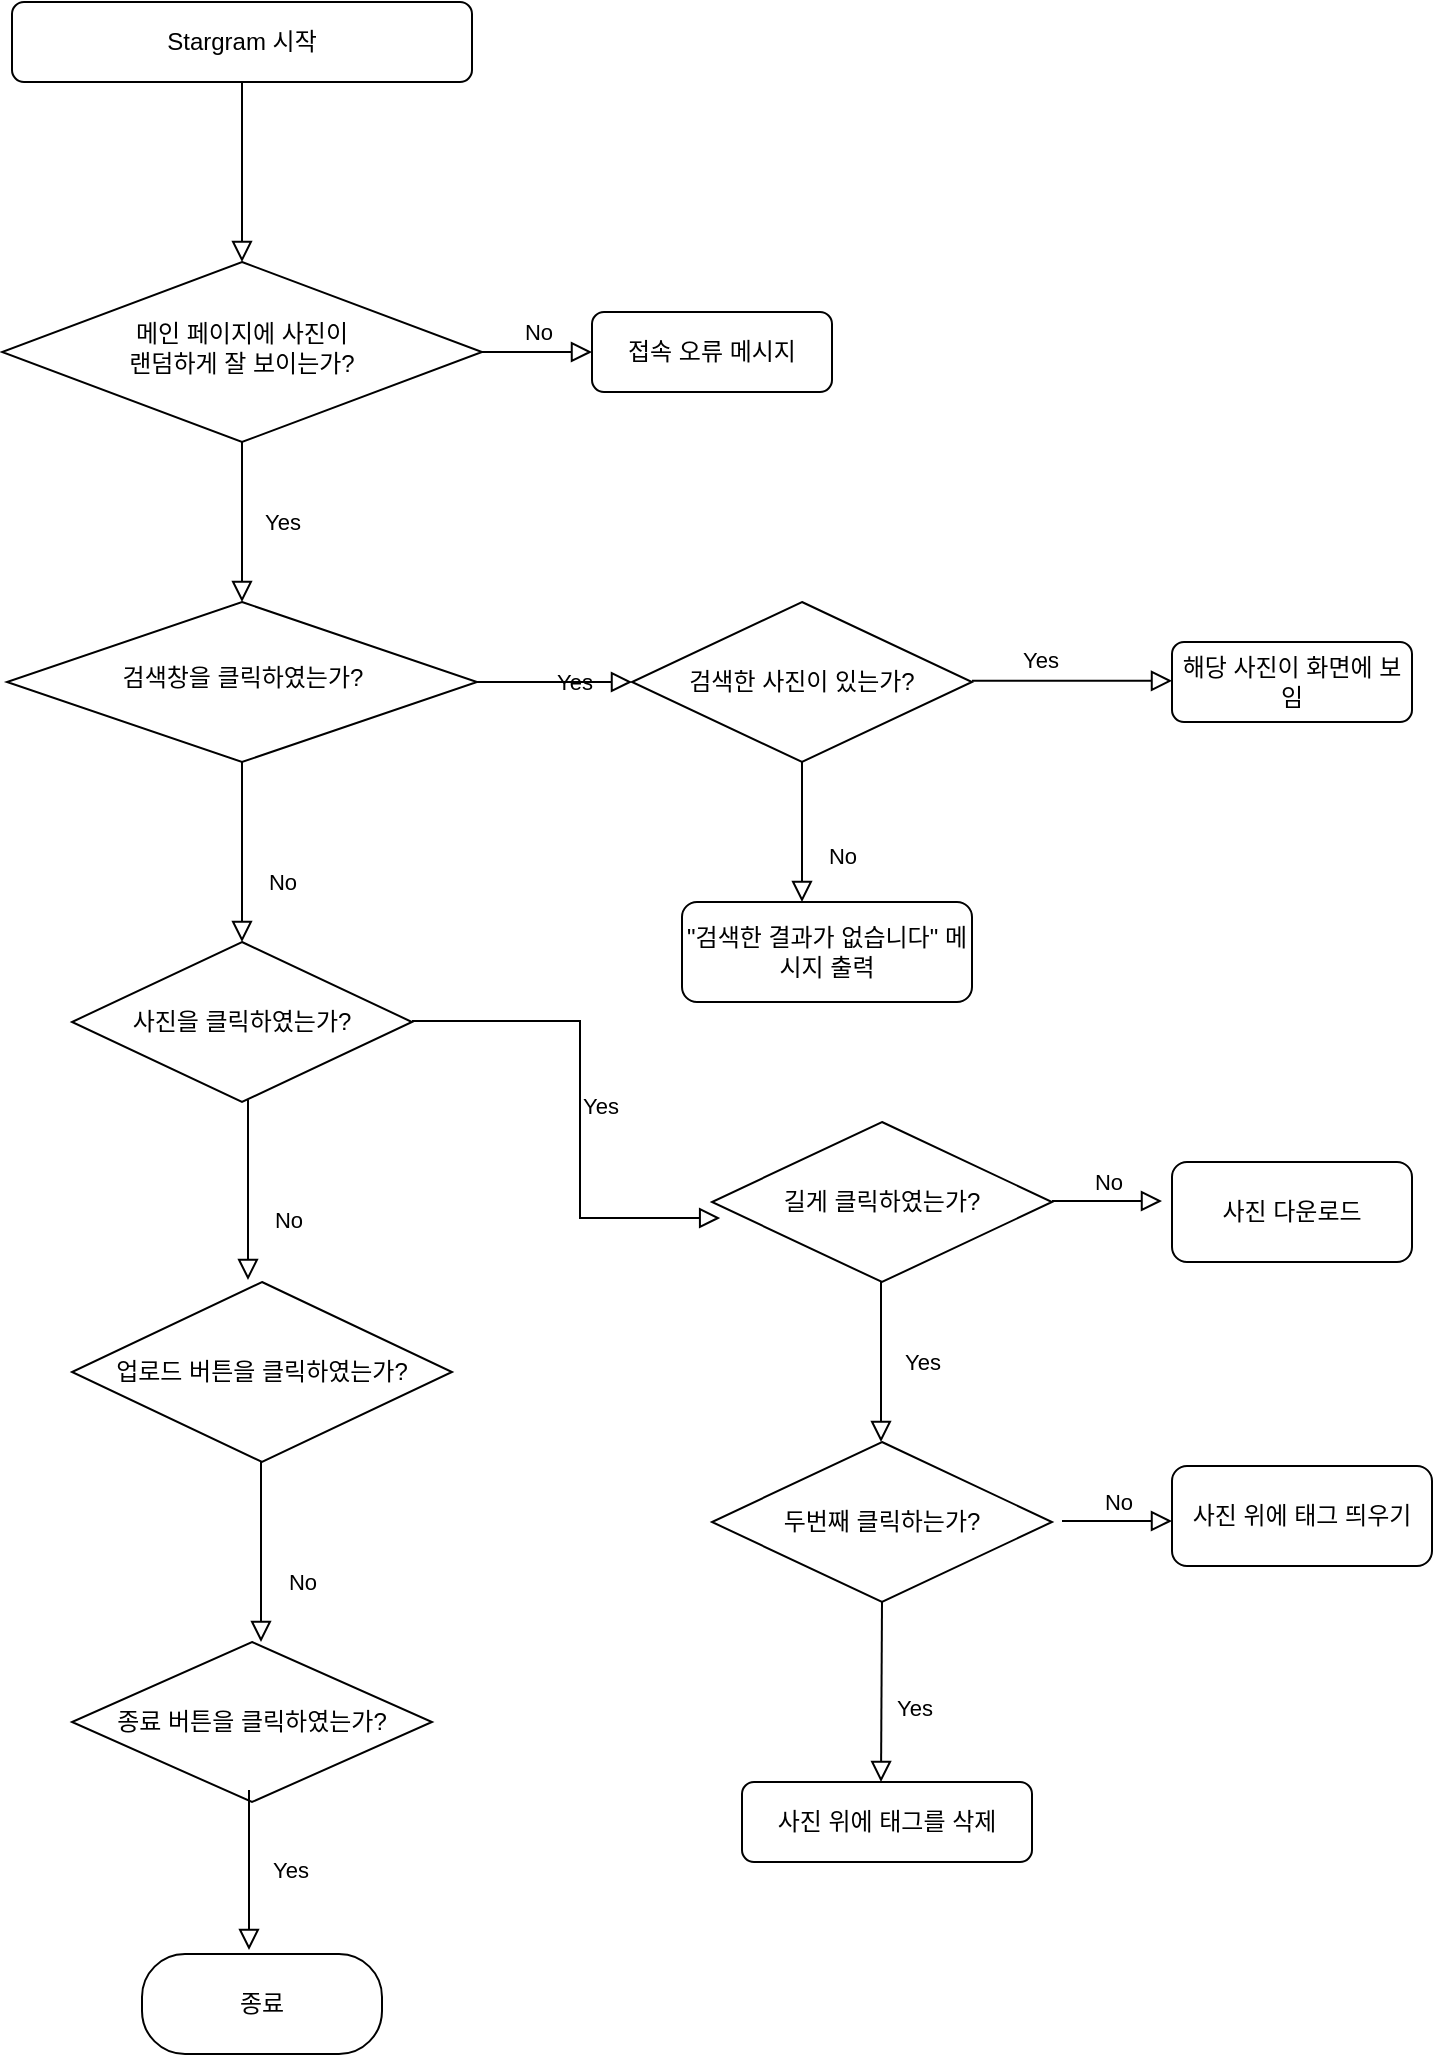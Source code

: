 <mxfile version="14.9.2" type="github">
  <diagram id="C5RBs43oDa-KdzZeNtuy" name="Page-1">
    <mxGraphModel dx="782" dy="468" grid="1" gridSize="10" guides="1" tooltips="1" connect="1" arrows="1" fold="1" page="1" pageScale="1" pageWidth="827" pageHeight="1169" math="0" shadow="0">
      <root>
        <mxCell id="WIyWlLk6GJQsqaUBKTNV-0" />
        <mxCell id="WIyWlLk6GJQsqaUBKTNV-1" parent="WIyWlLk6GJQsqaUBKTNV-0" />
        <mxCell id="WIyWlLk6GJQsqaUBKTNV-2" value="" style="rounded=0;html=1;jettySize=auto;orthogonalLoop=1;fontSize=11;endArrow=block;endFill=0;endSize=8;strokeWidth=1;shadow=0;labelBackgroundColor=none;edgeStyle=orthogonalEdgeStyle;" parent="WIyWlLk6GJQsqaUBKTNV-1" source="WIyWlLk6GJQsqaUBKTNV-3" target="WIyWlLk6GJQsqaUBKTNV-6" edge="1">
          <mxGeometry relative="1" as="geometry" />
        </mxCell>
        <mxCell id="WIyWlLk6GJQsqaUBKTNV-3" value="Stargram 시작" style="rounded=1;whiteSpace=wrap;html=1;fontSize=12;glass=0;strokeWidth=1;shadow=0;" parent="WIyWlLk6GJQsqaUBKTNV-1" vertex="1">
          <mxGeometry x="80" y="40" width="230" height="40" as="geometry" />
        </mxCell>
        <mxCell id="WIyWlLk6GJQsqaUBKTNV-4" value="Yes" style="rounded=0;html=1;jettySize=auto;orthogonalLoop=1;fontSize=11;endArrow=block;endFill=0;endSize=8;strokeWidth=1;shadow=0;labelBackgroundColor=none;edgeStyle=orthogonalEdgeStyle;" parent="WIyWlLk6GJQsqaUBKTNV-1" source="WIyWlLk6GJQsqaUBKTNV-6" target="WIyWlLk6GJQsqaUBKTNV-10" edge="1">
          <mxGeometry y="20" relative="1" as="geometry">
            <mxPoint as="offset" />
          </mxGeometry>
        </mxCell>
        <mxCell id="WIyWlLk6GJQsqaUBKTNV-5" value="No" style="edgeStyle=orthogonalEdgeStyle;rounded=0;html=1;jettySize=auto;orthogonalLoop=1;fontSize=11;endArrow=block;endFill=0;endSize=8;strokeWidth=1;shadow=0;labelBackgroundColor=none;" parent="WIyWlLk6GJQsqaUBKTNV-1" source="WIyWlLk6GJQsqaUBKTNV-6" target="WIyWlLk6GJQsqaUBKTNV-7" edge="1">
          <mxGeometry y="10" relative="1" as="geometry">
            <mxPoint as="offset" />
          </mxGeometry>
        </mxCell>
        <mxCell id="WIyWlLk6GJQsqaUBKTNV-6" value="메인 페이지에 사진이 &lt;br&gt;랜덤하게 잘 보이는가?" style="rhombus;whiteSpace=wrap;html=1;shadow=0;fontFamily=Helvetica;fontSize=12;align=center;strokeWidth=1;spacing=6;spacingTop=-4;" parent="WIyWlLk6GJQsqaUBKTNV-1" vertex="1">
          <mxGeometry x="75" y="170" width="240" height="90" as="geometry" />
        </mxCell>
        <mxCell id="WIyWlLk6GJQsqaUBKTNV-7" value="접속 오류 메시지" style="rounded=1;whiteSpace=wrap;html=1;fontSize=12;glass=0;strokeWidth=1;shadow=0;" parent="WIyWlLk6GJQsqaUBKTNV-1" vertex="1">
          <mxGeometry x="370" y="195" width="120" height="40" as="geometry" />
        </mxCell>
        <mxCell id="WIyWlLk6GJQsqaUBKTNV-8" value="No" style="rounded=0;html=1;jettySize=auto;orthogonalLoop=1;fontSize=11;endArrow=block;endFill=0;endSize=8;strokeWidth=1;shadow=0;labelBackgroundColor=none;edgeStyle=orthogonalEdgeStyle;" parent="WIyWlLk6GJQsqaUBKTNV-1" source="WIyWlLk6GJQsqaUBKTNV-10" edge="1">
          <mxGeometry x="0.333" y="20" relative="1" as="geometry">
            <mxPoint as="offset" />
            <mxPoint x="195" y="510" as="targetPoint" />
          </mxGeometry>
        </mxCell>
        <mxCell id="WIyWlLk6GJQsqaUBKTNV-9" value="Yes" style="edgeStyle=orthogonalEdgeStyle;rounded=0;html=1;jettySize=auto;orthogonalLoop=1;fontSize=11;endArrow=block;endFill=0;endSize=8;strokeWidth=1;shadow=0;labelBackgroundColor=none;" parent="WIyWlLk6GJQsqaUBKTNV-1" source="WIyWlLk6GJQsqaUBKTNV-10" edge="1">
          <mxGeometry y="10" relative="1" as="geometry">
            <mxPoint as="offset" />
            <mxPoint x="390" y="380" as="targetPoint" />
          </mxGeometry>
        </mxCell>
        <mxCell id="WIyWlLk6GJQsqaUBKTNV-10" value="검색창을 클릭하였는가?" style="rhombus;whiteSpace=wrap;html=1;shadow=0;fontFamily=Helvetica;fontSize=12;align=center;strokeWidth=1;spacing=6;spacingTop=-4;" parent="WIyWlLk6GJQsqaUBKTNV-1" vertex="1">
          <mxGeometry x="77.5" y="340" width="235" height="80" as="geometry" />
        </mxCell>
        <mxCell id="WKpN-5hXNMar261MFXX0-0" value="검색한 사진이 있는가?" style="rhombus;whiteSpace=wrap;html=1;" parent="WIyWlLk6GJQsqaUBKTNV-1" vertex="1">
          <mxGeometry x="390" y="340" width="170" height="80" as="geometry" />
        </mxCell>
        <mxCell id="WKpN-5hXNMar261MFXX0-1" value="Yes" style="edgeStyle=orthogonalEdgeStyle;rounded=0;html=1;jettySize=auto;orthogonalLoop=1;fontSize=11;endArrow=block;endFill=0;endSize=8;strokeWidth=1;shadow=0;labelBackgroundColor=none;" parent="WIyWlLk6GJQsqaUBKTNV-1" edge="1">
          <mxGeometry x="-0.322" y="10" relative="1" as="geometry">
            <mxPoint as="offset" />
            <mxPoint x="560" y="379.41" as="sourcePoint" />
            <mxPoint x="660" y="379.41" as="targetPoint" />
            <Array as="points">
              <mxPoint x="640" y="379.41" />
            </Array>
          </mxGeometry>
        </mxCell>
        <mxCell id="WKpN-5hXNMar261MFXX0-6" value="No" style="rounded=0;html=1;jettySize=auto;orthogonalLoop=1;fontSize=11;endArrow=block;endFill=0;endSize=8;strokeWidth=1;shadow=0;labelBackgroundColor=none;edgeStyle=orthogonalEdgeStyle;entryX=0.5;entryY=0;entryDx=0;entryDy=0;exitX=0.5;exitY=1;exitDx=0;exitDy=0;" parent="WIyWlLk6GJQsqaUBKTNV-1" source="WKpN-5hXNMar261MFXX0-0" edge="1">
          <mxGeometry x="0.333" y="20" relative="1" as="geometry">
            <mxPoint as="offset" />
            <mxPoint x="215" y="440" as="sourcePoint" />
            <mxPoint x="475" y="490" as="targetPoint" />
          </mxGeometry>
        </mxCell>
        <mxCell id="WKpN-5hXNMar261MFXX0-7" value="해당 사진이 화면에 보임" style="rounded=1;whiteSpace=wrap;html=1;fontSize=12;glass=0;strokeWidth=1;shadow=0;" parent="WIyWlLk6GJQsqaUBKTNV-1" vertex="1">
          <mxGeometry x="660" y="360" width="120" height="40" as="geometry" />
        </mxCell>
        <mxCell id="WKpN-5hXNMar261MFXX0-9" value="&quot;검색한 결과가 없습니다&quot; 메시지 출력" style="rounded=1;whiteSpace=wrap;html=1;fontSize=12;glass=0;strokeWidth=1;shadow=0;" parent="WIyWlLk6GJQsqaUBKTNV-1" vertex="1">
          <mxGeometry x="415" y="490" width="145" height="50" as="geometry" />
        </mxCell>
        <mxCell id="SNdogMNafwZ7u30gBImC-1" value="사진을 클릭하였는가?" style="rhombus;whiteSpace=wrap;html=1;" vertex="1" parent="WIyWlLk6GJQsqaUBKTNV-1">
          <mxGeometry x="110" y="510" width="170" height="80" as="geometry" />
        </mxCell>
        <mxCell id="SNdogMNafwZ7u30gBImC-4" value="No" style="rounded=0;html=1;jettySize=auto;orthogonalLoop=1;fontSize=11;endArrow=block;endFill=0;endSize=8;strokeWidth=1;shadow=0;labelBackgroundColor=none;edgeStyle=orthogonalEdgeStyle;" edge="1" parent="WIyWlLk6GJQsqaUBKTNV-1">
          <mxGeometry x="0.333" y="20" relative="1" as="geometry">
            <mxPoint as="offset" />
            <mxPoint x="198" y="589" as="sourcePoint" />
            <mxPoint x="198" y="679" as="targetPoint" />
          </mxGeometry>
        </mxCell>
        <mxCell id="SNdogMNafwZ7u30gBImC-5" value="업로드 버튼을 클릭하였는가?" style="rhombus;whiteSpace=wrap;html=1;" vertex="1" parent="WIyWlLk6GJQsqaUBKTNV-1">
          <mxGeometry x="110" y="680" width="190" height="90" as="geometry" />
        </mxCell>
        <mxCell id="SNdogMNafwZ7u30gBImC-6" value="No" style="rounded=0;html=1;jettySize=auto;orthogonalLoop=1;fontSize=11;endArrow=block;endFill=0;endSize=8;strokeWidth=1;shadow=0;labelBackgroundColor=none;edgeStyle=orthogonalEdgeStyle;" edge="1" parent="WIyWlLk6GJQsqaUBKTNV-1">
          <mxGeometry x="0.333" y="20" relative="1" as="geometry">
            <mxPoint as="offset" />
            <mxPoint x="204.5" y="770" as="sourcePoint" />
            <mxPoint x="204.5" y="860" as="targetPoint" />
          </mxGeometry>
        </mxCell>
        <mxCell id="SNdogMNafwZ7u30gBImC-7" value="종료 버튼을 클릭하였는가?" style="rhombus;whiteSpace=wrap;html=1;" vertex="1" parent="WIyWlLk6GJQsqaUBKTNV-1">
          <mxGeometry x="110" y="860" width="180" height="80" as="geometry" />
        </mxCell>
        <mxCell id="SNdogMNafwZ7u30gBImC-8" value="종료" style="rounded=1;whiteSpace=wrap;html=1;fontSize=12;glass=0;strokeWidth=1;shadow=0;arcSize=43;" vertex="1" parent="WIyWlLk6GJQsqaUBKTNV-1">
          <mxGeometry x="145" y="1016" width="120" height="50" as="geometry" />
        </mxCell>
        <mxCell id="SNdogMNafwZ7u30gBImC-9" value="Yes" style="rounded=0;html=1;jettySize=auto;orthogonalLoop=1;fontSize=11;endArrow=block;endFill=0;endSize=8;strokeWidth=1;shadow=0;labelBackgroundColor=none;edgeStyle=orthogonalEdgeStyle;" edge="1" parent="WIyWlLk6GJQsqaUBKTNV-1">
          <mxGeometry y="20" relative="1" as="geometry">
            <mxPoint as="offset" />
            <mxPoint x="198.5" y="934" as="sourcePoint" />
            <mxPoint x="198.5" y="1014" as="targetPoint" />
          </mxGeometry>
        </mxCell>
        <mxCell id="SNdogMNafwZ7u30gBImC-10" value="길게 클릭하였는가?" style="rhombus;whiteSpace=wrap;html=1;" vertex="1" parent="WIyWlLk6GJQsqaUBKTNV-1">
          <mxGeometry x="430" y="600" width="170" height="80" as="geometry" />
        </mxCell>
        <mxCell id="SNdogMNafwZ7u30gBImC-11" value="Yes" style="edgeStyle=orthogonalEdgeStyle;rounded=0;html=1;jettySize=auto;orthogonalLoop=1;fontSize=11;endArrow=block;endFill=0;endSize=8;strokeWidth=1;shadow=0;labelBackgroundColor=none;entryX=0.024;entryY=0.6;entryDx=0;entryDy=0;entryPerimeter=0;" edge="1" parent="WIyWlLk6GJQsqaUBKTNV-1" target="SNdogMNafwZ7u30gBImC-10">
          <mxGeometry y="10" relative="1" as="geometry">
            <mxPoint as="offset" />
            <mxPoint x="320" y="650" as="targetPoint" />
            <mxPoint x="280" y="549.5" as="sourcePoint" />
            <Array as="points">
              <mxPoint x="364" y="550" />
            </Array>
          </mxGeometry>
        </mxCell>
        <mxCell id="SNdogMNafwZ7u30gBImC-12" value="사진 다운로드" style="rounded=1;whiteSpace=wrap;html=1;fontSize=12;glass=0;strokeWidth=1;shadow=0;" vertex="1" parent="WIyWlLk6GJQsqaUBKTNV-1">
          <mxGeometry x="660" y="620" width="120" height="50" as="geometry" />
        </mxCell>
        <mxCell id="SNdogMNafwZ7u30gBImC-13" value="Yes" style="rounded=0;html=1;jettySize=auto;orthogonalLoop=1;fontSize=11;endArrow=block;endFill=0;endSize=8;strokeWidth=1;shadow=0;labelBackgroundColor=none;edgeStyle=orthogonalEdgeStyle;" edge="1" parent="WIyWlLk6GJQsqaUBKTNV-1">
          <mxGeometry y="20" relative="1" as="geometry">
            <mxPoint as="offset" />
            <mxPoint x="514.5" y="680" as="sourcePoint" />
            <mxPoint x="514.5" y="760" as="targetPoint" />
          </mxGeometry>
        </mxCell>
        <mxCell id="SNdogMNafwZ7u30gBImC-15" value="No" style="edgeStyle=orthogonalEdgeStyle;rounded=0;html=1;jettySize=auto;orthogonalLoop=1;fontSize=11;endArrow=block;endFill=0;endSize=8;strokeWidth=1;shadow=0;labelBackgroundColor=none;" edge="1" parent="WIyWlLk6GJQsqaUBKTNV-1">
          <mxGeometry y="10" relative="1" as="geometry">
            <mxPoint as="offset" />
            <mxPoint x="600" y="639.5" as="sourcePoint" />
            <mxPoint x="655" y="639.5" as="targetPoint" />
          </mxGeometry>
        </mxCell>
        <mxCell id="SNdogMNafwZ7u30gBImC-16" value="사진 위에 태그를 삭제" style="rounded=1;whiteSpace=wrap;html=1;fontSize=12;glass=0;strokeWidth=1;shadow=0;" vertex="1" parent="WIyWlLk6GJQsqaUBKTNV-1">
          <mxGeometry x="445" y="930" width="145" height="40" as="geometry" />
        </mxCell>
        <mxCell id="SNdogMNafwZ7u30gBImC-17" value="두번째 클릭하는가?" style="rhombus;whiteSpace=wrap;html=1;" vertex="1" parent="WIyWlLk6GJQsqaUBKTNV-1">
          <mxGeometry x="430" y="760" width="170" height="80" as="geometry" />
        </mxCell>
        <mxCell id="SNdogMNafwZ7u30gBImC-18" value="Yes" style="rounded=0;html=1;jettySize=auto;orthogonalLoop=1;fontSize=11;endArrow=block;endFill=0;endSize=8;strokeWidth=1;shadow=0;labelBackgroundColor=none;edgeStyle=orthogonalEdgeStyle;exitX=0.5;exitY=1;exitDx=0;exitDy=0;" edge="1" parent="WIyWlLk6GJQsqaUBKTNV-1" source="SNdogMNafwZ7u30gBImC-17">
          <mxGeometry x="0.175" y="16" relative="1" as="geometry">
            <mxPoint as="offset" />
            <mxPoint x="514.5" y="850" as="sourcePoint" />
            <mxPoint x="514.5" y="930" as="targetPoint" />
          </mxGeometry>
        </mxCell>
        <mxCell id="SNdogMNafwZ7u30gBImC-20" value="No" style="edgeStyle=orthogonalEdgeStyle;rounded=0;html=1;jettySize=auto;orthogonalLoop=1;fontSize=11;endArrow=block;endFill=0;endSize=8;strokeWidth=1;shadow=0;labelBackgroundColor=none;" edge="1" parent="WIyWlLk6GJQsqaUBKTNV-1">
          <mxGeometry y="10" relative="1" as="geometry">
            <mxPoint as="offset" />
            <mxPoint x="605" y="799.5" as="sourcePoint" />
            <mxPoint x="660" y="799.5" as="targetPoint" />
          </mxGeometry>
        </mxCell>
        <mxCell id="SNdogMNafwZ7u30gBImC-21" value="사진 위에 태그 띄우기" style="rounded=1;whiteSpace=wrap;html=1;fontSize=12;glass=0;strokeWidth=1;shadow=0;" vertex="1" parent="WIyWlLk6GJQsqaUBKTNV-1">
          <mxGeometry x="660" y="772" width="130" height="50" as="geometry" />
        </mxCell>
      </root>
    </mxGraphModel>
  </diagram>
</mxfile>
